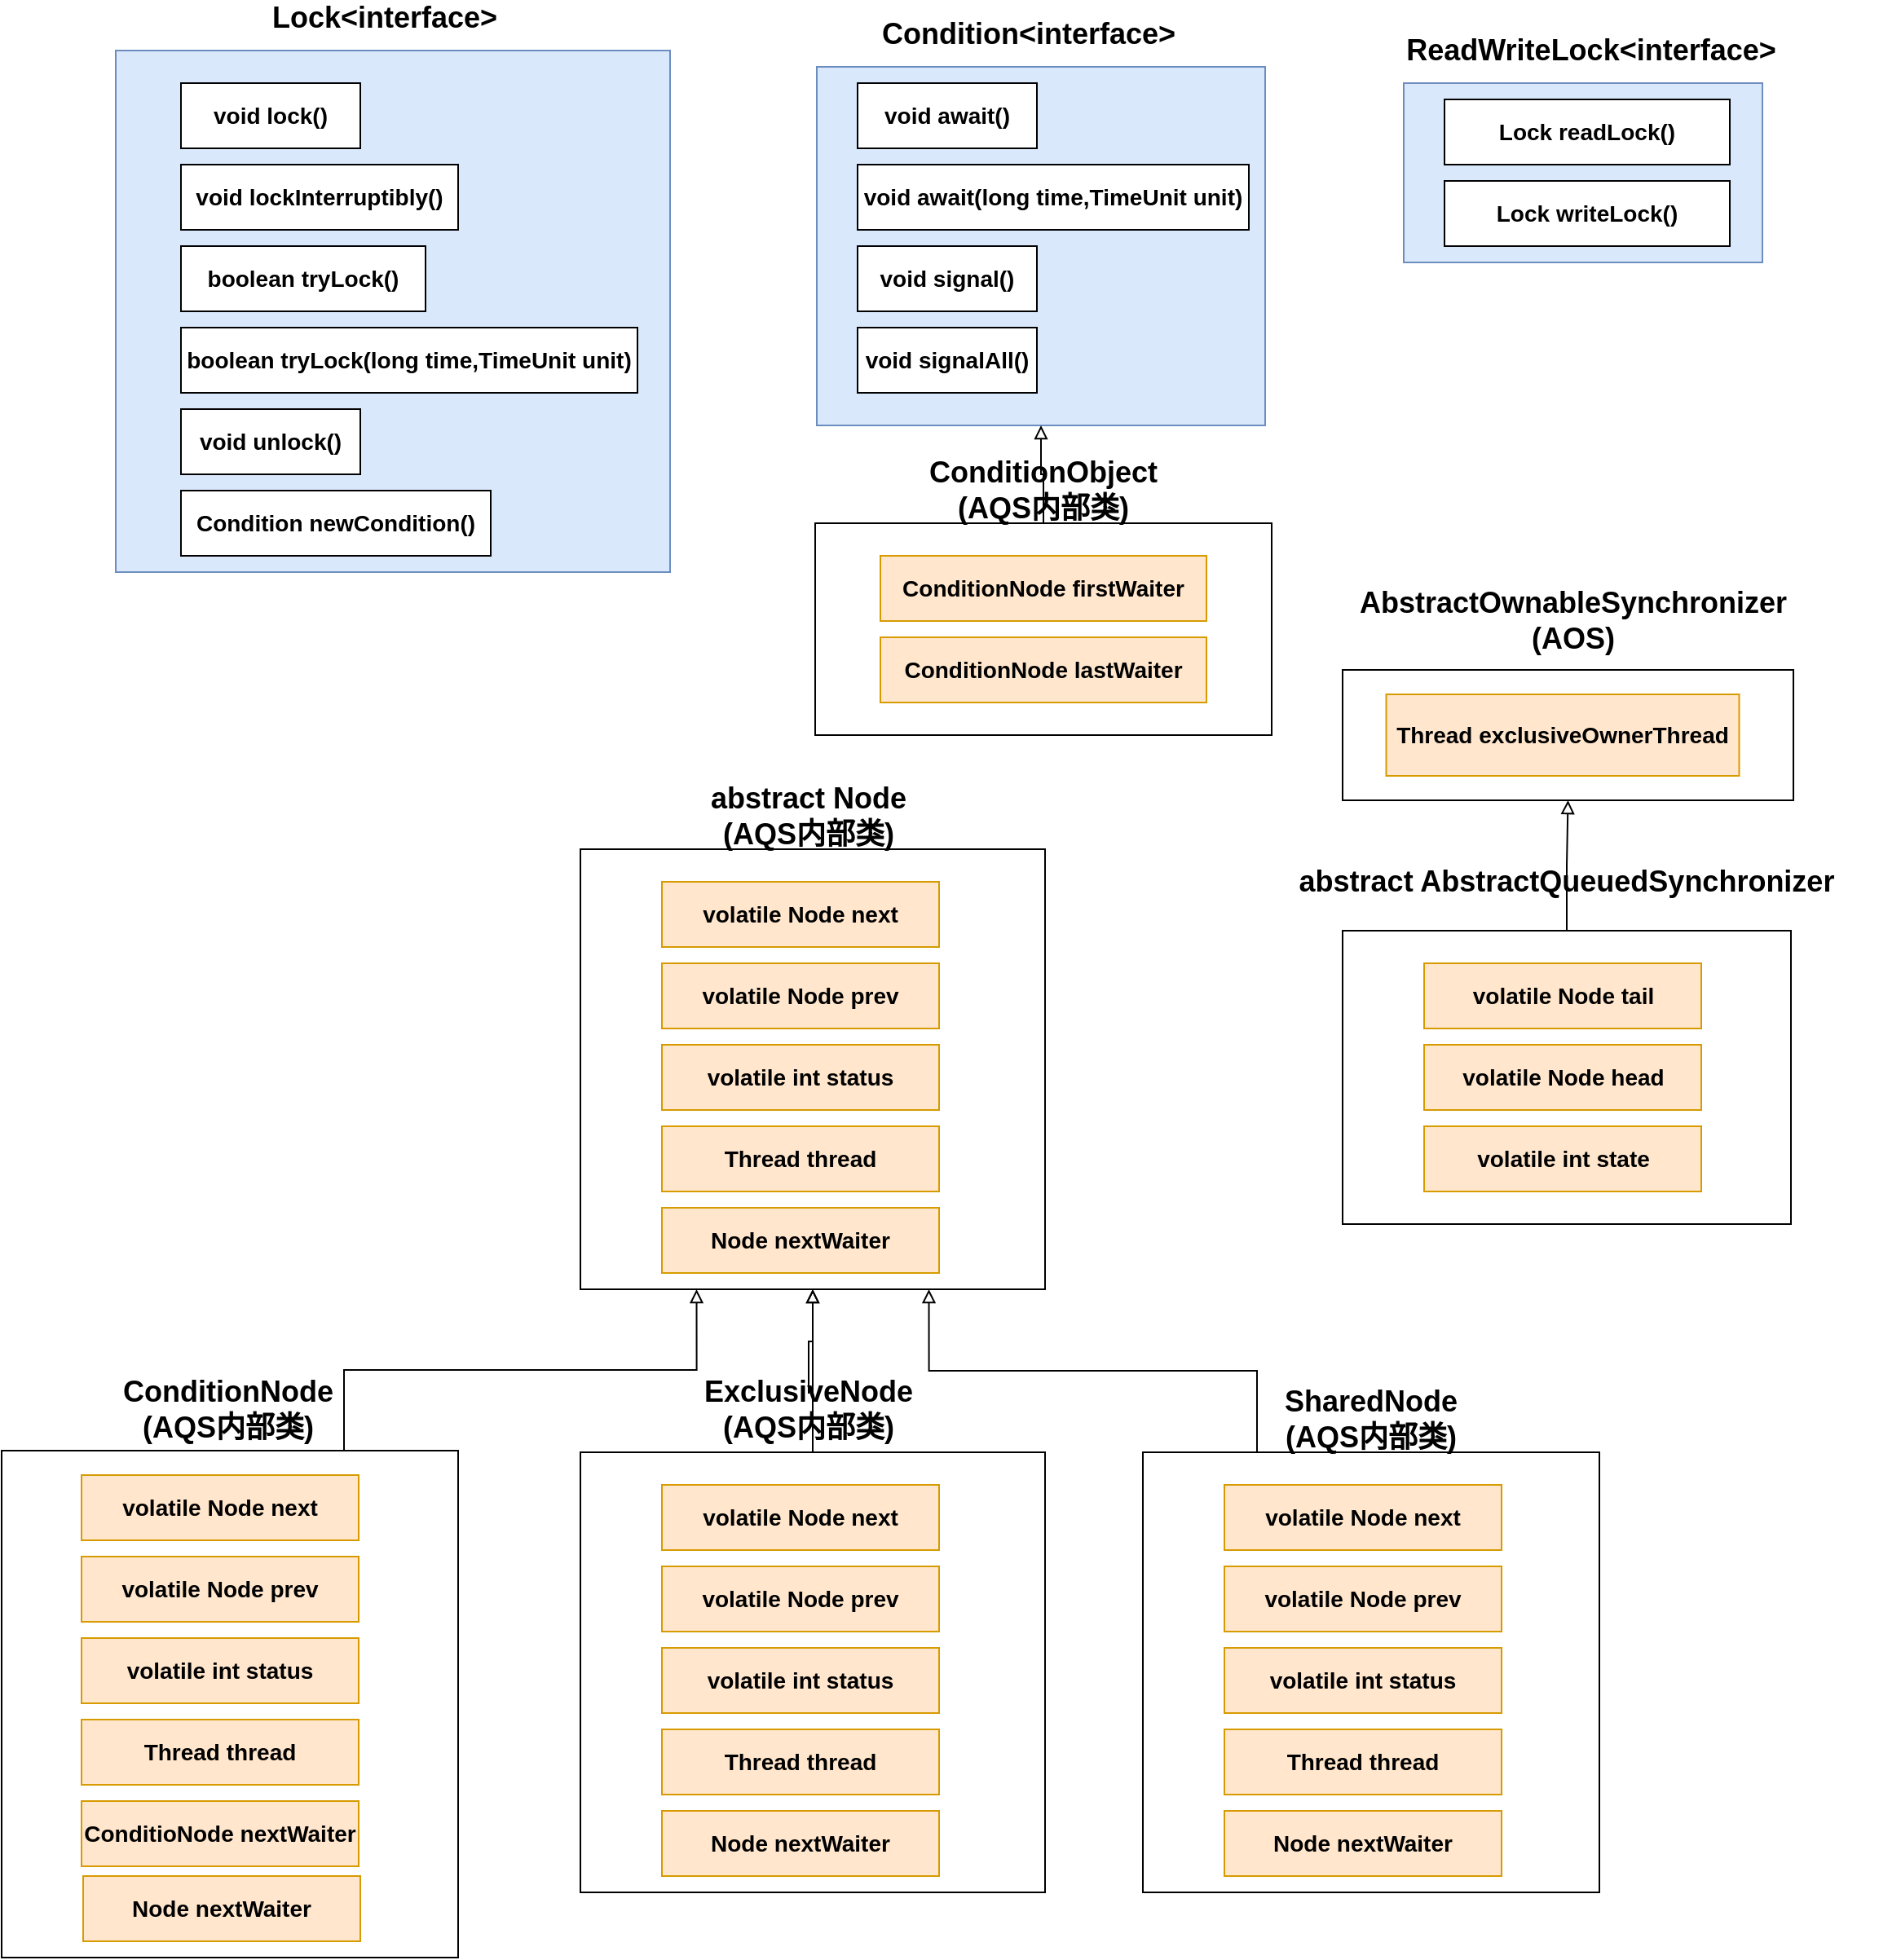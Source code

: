 <mxfile version="15.2.7" type="device"><diagram id="XyX-1XkigjB5kE1xOTUz" name="第 1 页"><mxGraphModel dx="2560" dy="1480" grid="1" gridSize="10" guides="1" tooltips="1" connect="1" arrows="1" fold="1" page="1" pageScale="1" pageWidth="827" pageHeight="1169" math="0" shadow="0"><root><mxCell id="0"/><mxCell id="1" parent="0"/><mxCell id="q1D1sy_uayq6WCI96nFD-1" value="" style="rounded=0;whiteSpace=wrap;html=1;fillColor=#dae8fc;strokeColor=#6c8ebf;" parent="1" vertex="1"><mxGeometry x="147" y="40" width="340" height="320" as="geometry"/></mxCell><mxCell id="q1D1sy_uayq6WCI96nFD-2" value="&lt;b&gt;&lt;font style=&quot;font-size: 14px&quot;&gt;void lock()&lt;/font&gt;&lt;/b&gt;" style="rounded=0;whiteSpace=wrap;html=1;" parent="1" vertex="1"><mxGeometry x="187" y="60" width="110" height="40" as="geometry"/></mxCell><mxCell id="q1D1sy_uayq6WCI96nFD-3" value="&lt;b&gt;&lt;font style=&quot;font-size: 14px&quot;&gt;boolean tryLock()&lt;/font&gt;&lt;/b&gt;" style="rounded=0;whiteSpace=wrap;html=1;" parent="1" vertex="1"><mxGeometry x="187" y="160" width="150" height="40" as="geometry"/></mxCell><mxCell id="q1D1sy_uayq6WCI96nFD-4" value="&lt;b&gt;&lt;font style=&quot;font-size: 14px&quot;&gt;boolean tryLock(long time,TimeUnit unit)&lt;/font&gt;&lt;/b&gt;" style="rounded=0;whiteSpace=wrap;html=1;" parent="1" vertex="1"><mxGeometry x="187" y="210" width="280" height="40" as="geometry"/></mxCell><mxCell id="q1D1sy_uayq6WCI96nFD-5" value="&lt;b&gt;&lt;font style=&quot;font-size: 14px&quot;&gt;void unlock()&lt;/font&gt;&lt;/b&gt;" style="rounded=0;whiteSpace=wrap;html=1;" parent="1" vertex="1"><mxGeometry x="187" y="260" width="110" height="40" as="geometry"/></mxCell><mxCell id="q1D1sy_uayq6WCI96nFD-6" value="&lt;b&gt;&lt;font style=&quot;font-size: 14px&quot;&gt;Condition newCondition()&lt;/font&gt;&lt;/b&gt;" style="rounded=0;whiteSpace=wrap;html=1;" parent="1" vertex="1"><mxGeometry x="187" y="310" width="190" height="40" as="geometry"/></mxCell><mxCell id="q1D1sy_uayq6WCI96nFD-7" value="&lt;b&gt;&lt;font style=&quot;font-size: 18px&quot;&gt;Lock&amp;lt;interface&amp;gt;&lt;/font&gt;&lt;/b&gt;" style="text;html=1;strokeColor=none;fillColor=none;align=center;verticalAlign=middle;whiteSpace=wrap;rounded=0;" parent="1" vertex="1"><mxGeometry x="292" y="10" width="40" height="20" as="geometry"/></mxCell><mxCell id="q1D1sy_uayq6WCI96nFD-9" value="" style="rounded=0;whiteSpace=wrap;html=1;fillColor=#dae8fc;strokeColor=#6c8ebf;" parent="1" vertex="1"><mxGeometry x="577" y="50" width="275" height="220" as="geometry"/></mxCell><mxCell id="q1D1sy_uayq6WCI96nFD-10" value="&lt;b&gt;&lt;font style=&quot;font-size: 14px&quot;&gt;void await()&lt;/font&gt;&lt;/b&gt;" style="rounded=0;whiteSpace=wrap;html=1;" parent="1" vertex="1"><mxGeometry x="602" y="60" width="110" height="40" as="geometry"/></mxCell><mxCell id="q1D1sy_uayq6WCI96nFD-11" value="&lt;b&gt;&lt;font style=&quot;font-size: 14px&quot;&gt;void await(long time,TimeUnit unit)&lt;/font&gt;&lt;/b&gt;" style="rounded=0;whiteSpace=wrap;html=1;" parent="1" vertex="1"><mxGeometry x="602" y="110" width="240" height="40" as="geometry"/></mxCell><mxCell id="q1D1sy_uayq6WCI96nFD-13" value="&lt;b&gt;&lt;font style=&quot;font-size: 14px&quot;&gt;void signal()&lt;/font&gt;&lt;/b&gt;" style="rounded=0;whiteSpace=wrap;html=1;" parent="1" vertex="1"><mxGeometry x="602" y="160" width="110" height="40" as="geometry"/></mxCell><mxCell id="q1D1sy_uayq6WCI96nFD-14" value="&lt;b&gt;&lt;font style=&quot;font-size: 14px&quot;&gt;void signalAll()&lt;/font&gt;&lt;/b&gt;" style="rounded=0;whiteSpace=wrap;html=1;" parent="1" vertex="1"><mxGeometry x="602" y="210" width="110" height="40" as="geometry"/></mxCell><mxCell id="q1D1sy_uayq6WCI96nFD-15" value="&lt;b&gt;&lt;font style=&quot;font-size: 18px&quot;&gt;Condition&amp;lt;interface&amp;gt;&lt;/font&gt;&lt;/b&gt;" style="text;html=1;strokeColor=none;fillColor=none;align=center;verticalAlign=middle;whiteSpace=wrap;rounded=0;" parent="1" vertex="1"><mxGeometry x="687" y="20" width="40" height="20" as="geometry"/></mxCell><mxCell id="q1D1sy_uayq6WCI96nFD-18" value="&lt;b&gt;&lt;font style=&quot;font-size: 14px&quot;&gt;void lockInterruptibly()&lt;/font&gt;&lt;/b&gt;" style="rounded=0;whiteSpace=wrap;html=1;" parent="1" vertex="1"><mxGeometry x="187" y="110" width="170" height="40" as="geometry"/></mxCell><mxCell id="NcySE1CUWMP8a731EtqM-6" style="edgeStyle=orthogonalEdgeStyle;rounded=0;orthogonalLoop=1;jettySize=auto;html=1;exitX=0.5;exitY=0;exitDx=0;exitDy=0;entryX=0.5;entryY=1;entryDx=0;entryDy=0;endArrow=block;endFill=0;" parent="1" source="q1D1sy_uayq6WCI96nFD-21" target="NcySE1CUWMP8a731EtqM-1" edge="1"><mxGeometry relative="1" as="geometry"/></mxCell><mxCell id="q1D1sy_uayq6WCI96nFD-21" value="" style="rounded=0;whiteSpace=wrap;html=1;" parent="1" vertex="1"><mxGeometry x="899.5" y="580" width="275" height="180" as="geometry"/></mxCell><mxCell id="q1D1sy_uayq6WCI96nFD-22" value="&lt;b&gt;&lt;font style=&quot;font-size: 18px&quot;&gt;abstract AbstractQueuedSynchronizer&lt;/font&gt;&lt;/b&gt;" style="text;html=1;strokeColor=none;fillColor=none;align=center;verticalAlign=middle;whiteSpace=wrap;rounded=0;" parent="1" vertex="1"><mxGeometry x="837" y="540" width="400" height="20" as="geometry"/></mxCell><mxCell id="q1D1sy_uayq6WCI96nFD-23" value="&lt;b&gt;&lt;font style=&quot;font-size: 14px&quot;&gt;volatile Node tail&lt;/font&gt;&lt;/b&gt;" style="rounded=0;whiteSpace=wrap;html=1;fillColor=#ffe6cc;strokeColor=#d79b00;" parent="1" vertex="1"><mxGeometry x="949.5" y="600" width="170" height="40" as="geometry"/></mxCell><mxCell id="q1D1sy_uayq6WCI96nFD-24" value="&lt;b&gt;&lt;font style=&quot;font-size: 14px&quot;&gt;volatile int state&lt;/font&gt;&lt;/b&gt;" style="rounded=0;whiteSpace=wrap;html=1;fillColor=#ffe6cc;strokeColor=#d79b00;" parent="1" vertex="1"><mxGeometry x="949.5" y="700" width="170" height="40" as="geometry"/></mxCell><mxCell id="q1D1sy_uayq6WCI96nFD-26" value="&lt;b&gt;&lt;font style=&quot;font-size: 14px&quot;&gt;volatile Node head&lt;/font&gt;&lt;/b&gt;" style="rounded=0;whiteSpace=wrap;html=1;fillColor=#ffe6cc;strokeColor=#d79b00;" parent="1" vertex="1"><mxGeometry x="949.5" y="650" width="170" height="40" as="geometry"/></mxCell><mxCell id="q1D1sy_uayq6WCI96nFD-28" value="" style="rounded=0;whiteSpace=wrap;html=1;" parent="1" vertex="1"><mxGeometry x="432" y="530" width="285" height="270" as="geometry"/></mxCell><mxCell id="q1D1sy_uayq6WCI96nFD-29" value="&lt;b&gt;&lt;font style=&quot;font-size: 18px&quot;&gt;abstract Node&lt;br&gt;(AQS内部类)&lt;br&gt;&lt;/font&gt;&lt;/b&gt;" style="text;html=1;strokeColor=none;fillColor=none;align=center;verticalAlign=middle;whiteSpace=wrap;rounded=0;" parent="1" vertex="1"><mxGeometry x="492" y="500" width="160" height="20" as="geometry"/></mxCell><mxCell id="q1D1sy_uayq6WCI96nFD-30" value="&lt;b&gt;&lt;font style=&quot;font-size: 14px&quot;&gt;volatile Node next&lt;/font&gt;&lt;/b&gt;" style="rounded=0;whiteSpace=wrap;html=1;fillColor=#ffe6cc;strokeColor=#d79b00;" parent="1" vertex="1"><mxGeometry x="482" y="550" width="170" height="40" as="geometry"/></mxCell><mxCell id="q1D1sy_uayq6WCI96nFD-31" value="&lt;b&gt;&lt;font style=&quot;font-size: 14px&quot;&gt;volatile int status&lt;/font&gt;&lt;/b&gt;" style="rounded=0;whiteSpace=wrap;html=1;fillColor=#ffe6cc;strokeColor=#d79b00;" parent="1" vertex="1"><mxGeometry x="482" y="650" width="170" height="40" as="geometry"/></mxCell><mxCell id="q1D1sy_uayq6WCI96nFD-32" value="&lt;b&gt;&lt;font style=&quot;font-size: 14px&quot;&gt;volatile Node prev&lt;/font&gt;&lt;/b&gt;" style="rounded=0;whiteSpace=wrap;html=1;fillColor=#ffe6cc;strokeColor=#d79b00;" parent="1" vertex="1"><mxGeometry x="482" y="600" width="170" height="40" as="geometry"/></mxCell><mxCell id="q1D1sy_uayq6WCI96nFD-34" value="&lt;b&gt;&lt;font style=&quot;font-size: 14px&quot;&gt;Thread thread&lt;/font&gt;&lt;/b&gt;" style="rounded=0;whiteSpace=wrap;html=1;fillColor=#ffe6cc;strokeColor=#d79b00;" parent="1" vertex="1"><mxGeometry x="482" y="700" width="170" height="40" as="geometry"/></mxCell><mxCell id="2loGwEj02w0Q_R4spEEs-96" style="edgeStyle=orthogonalEdgeStyle;rounded=0;orthogonalLoop=1;jettySize=auto;html=1;exitX=0.75;exitY=0;exitDx=0;exitDy=0;entryX=0.25;entryY=1;entryDx=0;entryDy=0;endArrow=block;endFill=0;" parent="1" source="q1D1sy_uayq6WCI96nFD-35" target="q1D1sy_uayq6WCI96nFD-28" edge="1"><mxGeometry relative="1" as="geometry"/></mxCell><mxCell id="q1D1sy_uayq6WCI96nFD-35" value="" style="rounded=0;whiteSpace=wrap;html=1;" parent="1" vertex="1"><mxGeometry x="77" y="899" width="280" height="311" as="geometry"/></mxCell><mxCell id="q1D1sy_uayq6WCI96nFD-36" value="&lt;b&gt;&lt;font style=&quot;font-size: 18px&quot;&gt;ConditionNode&lt;br&gt;(AQS内部类)&lt;br&gt;&lt;/font&gt;&lt;/b&gt;" style="text;html=1;strokeColor=none;fillColor=none;align=center;verticalAlign=middle;whiteSpace=wrap;rounded=0;" parent="1" vertex="1"><mxGeometry x="136" y="864" width="160" height="20" as="geometry"/></mxCell><mxCell id="q1D1sy_uayq6WCI96nFD-37" value="&lt;b&gt;&lt;font style=&quot;font-size: 14px&quot;&gt;volatile Node next&lt;/font&gt;&lt;/b&gt;" style="rounded=0;whiteSpace=wrap;html=1;fillColor=#ffe6cc;strokeColor=#d79b00;" parent="1" vertex="1"><mxGeometry x="126" y="914" width="170" height="40" as="geometry"/></mxCell><mxCell id="q1D1sy_uayq6WCI96nFD-38" value="&lt;b&gt;&lt;font style=&quot;font-size: 14px&quot;&gt;volatile int status&lt;/font&gt;&lt;/b&gt;" style="rounded=0;whiteSpace=wrap;html=1;fillColor=#ffe6cc;strokeColor=#d79b00;" parent="1" vertex="1"><mxGeometry x="126" y="1014" width="170" height="40" as="geometry"/></mxCell><mxCell id="q1D1sy_uayq6WCI96nFD-39" value="&lt;b&gt;&lt;font style=&quot;font-size: 14px&quot;&gt;volatile Node prev&lt;/font&gt;&lt;/b&gt;" style="rounded=0;whiteSpace=wrap;html=1;fillColor=#ffe6cc;strokeColor=#d79b00;" parent="1" vertex="1"><mxGeometry x="126" y="964" width="170" height="40" as="geometry"/></mxCell><mxCell id="q1D1sy_uayq6WCI96nFD-40" value="&lt;b&gt;&lt;font style=&quot;font-size: 14px&quot;&gt;Thread thread&lt;/font&gt;&lt;/b&gt;" style="rounded=0;whiteSpace=wrap;html=1;fillColor=#ffe6cc;strokeColor=#d79b00;" parent="1" vertex="1"><mxGeometry x="126" y="1064" width="170" height="40" as="geometry"/></mxCell><mxCell id="q1D1sy_uayq6WCI96nFD-41" value="&lt;b&gt;&lt;font style=&quot;font-size: 14px&quot;&gt;ConditioNode nextWaiter&lt;/font&gt;&lt;/b&gt;" style="rounded=0;whiteSpace=wrap;html=1;fillColor=#ffe6cc;strokeColor=#d79b00;" parent="1" vertex="1"><mxGeometry x="126" y="1114" width="170" height="40" as="geometry"/></mxCell><mxCell id="2loGwEj02w0Q_R4spEEs-94" style="edgeStyle=orthogonalEdgeStyle;rounded=0;orthogonalLoop=1;jettySize=auto;html=1;exitX=0.5;exitY=0;exitDx=0;exitDy=0;entryX=0.5;entryY=1;entryDx=0;entryDy=0;endArrow=block;endFill=0;" parent="1" source="q1D1sy_uayq6WCI96nFD-49" target="q1D1sy_uayq6WCI96nFD-28" edge="1"><mxGeometry relative="1" as="geometry"/></mxCell><mxCell id="q1D1sy_uayq6WCI96nFD-49" value="" style="rounded=0;whiteSpace=wrap;html=1;" parent="1" vertex="1"><mxGeometry x="432" y="900" width="285" height="270" as="geometry"/></mxCell><mxCell id="AuhJYrQyegkn5J5JUMWZ-1" value="" style="edgeStyle=orthogonalEdgeStyle;rounded=0;orthogonalLoop=1;jettySize=auto;html=1;endArrow=block;endFill=0;" parent="1" source="q1D1sy_uayq6WCI96nFD-50" target="q1D1sy_uayq6WCI96nFD-28" edge="1"><mxGeometry relative="1" as="geometry"/></mxCell><mxCell id="q1D1sy_uayq6WCI96nFD-50" value="&lt;b&gt;&lt;font style=&quot;font-size: 18px&quot;&gt;ExclusiveNode&lt;br&gt;(AQS内部类)&lt;br&gt;&lt;/font&gt;&lt;/b&gt;" style="text;html=1;strokeColor=none;fillColor=none;align=center;verticalAlign=middle;whiteSpace=wrap;rounded=0;" parent="1" vertex="1"><mxGeometry x="492" y="864" width="160" height="20" as="geometry"/></mxCell><mxCell id="q1D1sy_uayq6WCI96nFD-51" value="&lt;b&gt;&lt;font style=&quot;font-size: 14px&quot;&gt;volatile Node next&lt;/font&gt;&lt;/b&gt;" style="rounded=0;whiteSpace=wrap;html=1;fillColor=#ffe6cc;strokeColor=#d79b00;" parent="1" vertex="1"><mxGeometry x="482" y="920" width="170" height="40" as="geometry"/></mxCell><mxCell id="q1D1sy_uayq6WCI96nFD-52" value="&lt;b&gt;&lt;font style=&quot;font-size: 14px&quot;&gt;volatile int status&lt;/font&gt;&lt;/b&gt;" style="rounded=0;whiteSpace=wrap;html=1;fillColor=#ffe6cc;strokeColor=#d79b00;" parent="1" vertex="1"><mxGeometry x="482" y="1020" width="170" height="40" as="geometry"/></mxCell><mxCell id="q1D1sy_uayq6WCI96nFD-53" value="&lt;b&gt;&lt;font style=&quot;font-size: 14px&quot;&gt;volatile Node prev&lt;/font&gt;&lt;/b&gt;" style="rounded=0;whiteSpace=wrap;html=1;fillColor=#ffe6cc;strokeColor=#d79b00;" parent="1" vertex="1"><mxGeometry x="482" y="970" width="170" height="40" as="geometry"/></mxCell><mxCell id="q1D1sy_uayq6WCI96nFD-54" value="&lt;b&gt;&lt;font style=&quot;font-size: 14px&quot;&gt;Thread thread&lt;/font&gt;&lt;/b&gt;" style="rounded=0;whiteSpace=wrap;html=1;fillColor=#ffe6cc;strokeColor=#d79b00;" parent="1" vertex="1"><mxGeometry x="482" y="1070" width="170" height="40" as="geometry"/></mxCell><mxCell id="2loGwEj02w0Q_R4spEEs-95" style="edgeStyle=orthogonalEdgeStyle;rounded=0;orthogonalLoop=1;jettySize=auto;html=1;exitX=0.25;exitY=0;exitDx=0;exitDy=0;entryX=0.75;entryY=1;entryDx=0;entryDy=0;endArrow=block;endFill=0;" parent="1" source="q1D1sy_uayq6WCI96nFD-55" target="q1D1sy_uayq6WCI96nFD-28" edge="1"><mxGeometry relative="1" as="geometry"/></mxCell><mxCell id="q1D1sy_uayq6WCI96nFD-55" value="" style="rounded=0;whiteSpace=wrap;html=1;" parent="1" vertex="1"><mxGeometry x="777" y="900" width="280" height="270" as="geometry"/></mxCell><mxCell id="q1D1sy_uayq6WCI96nFD-56" value="&lt;b&gt;&lt;font style=&quot;font-size: 18px&quot;&gt;SharedNode&lt;br&gt;(AQS内部类)&lt;br&gt;&lt;/font&gt;&lt;/b&gt;" style="text;html=1;strokeColor=none;fillColor=none;align=center;verticalAlign=middle;whiteSpace=wrap;rounded=0;" parent="1" vertex="1"><mxGeometry x="837" y="870" width="160" height="20" as="geometry"/></mxCell><mxCell id="q1D1sy_uayq6WCI96nFD-57" value="&lt;b&gt;&lt;font style=&quot;font-size: 14px&quot;&gt;volatile Node next&lt;/font&gt;&lt;/b&gt;" style="rounded=0;whiteSpace=wrap;html=1;fillColor=#ffe6cc;strokeColor=#d79b00;" parent="1" vertex="1"><mxGeometry x="827" y="920" width="170" height="40" as="geometry"/></mxCell><mxCell id="q1D1sy_uayq6WCI96nFD-58" value="&lt;b&gt;&lt;font style=&quot;font-size: 14px&quot;&gt;volatile int status&lt;/font&gt;&lt;/b&gt;" style="rounded=0;whiteSpace=wrap;html=1;fillColor=#ffe6cc;strokeColor=#d79b00;" parent="1" vertex="1"><mxGeometry x="827" y="1020" width="170" height="40" as="geometry"/></mxCell><mxCell id="q1D1sy_uayq6WCI96nFD-59" value="&lt;b&gt;&lt;font style=&quot;font-size: 14px&quot;&gt;volatile Node prev&lt;/font&gt;&lt;/b&gt;" style="rounded=0;whiteSpace=wrap;html=1;fillColor=#ffe6cc;strokeColor=#d79b00;" parent="1" vertex="1"><mxGeometry x="827" y="970" width="170" height="40" as="geometry"/></mxCell><mxCell id="q1D1sy_uayq6WCI96nFD-60" value="&lt;b&gt;&lt;font style=&quot;font-size: 14px&quot;&gt;Thread thread&lt;/font&gt;&lt;/b&gt;" style="rounded=0;whiteSpace=wrap;html=1;fillColor=#ffe6cc;strokeColor=#d79b00;" parent="1" vertex="1"><mxGeometry x="827" y="1070" width="170" height="40" as="geometry"/></mxCell><mxCell id="q1D1sy_uayq6WCI96nFD-73" style="edgeStyle=orthogonalEdgeStyle;rounded=0;orthogonalLoop=1;jettySize=auto;html=1;exitX=0.5;exitY=0;exitDx=0;exitDy=0;entryX=0.5;entryY=1;entryDx=0;entryDy=0;endArrow=block;endFill=0;" parent="1" source="q1D1sy_uayq6WCI96nFD-65" target="q1D1sy_uayq6WCI96nFD-9" edge="1"><mxGeometry relative="1" as="geometry"/></mxCell><mxCell id="q1D1sy_uayq6WCI96nFD-65" value="" style="rounded=0;whiteSpace=wrap;html=1;" parent="1" vertex="1"><mxGeometry x="576" y="330" width="280" height="130" as="geometry"/></mxCell><mxCell id="q1D1sy_uayq6WCI96nFD-66" value="&lt;b&gt;&lt;font style=&quot;font-size: 18px&quot;&gt;ConditionObject&lt;br&gt;(AQS内部类)&lt;br&gt;&lt;/font&gt;&lt;/b&gt;" style="text;html=1;strokeColor=none;fillColor=none;align=center;verticalAlign=middle;whiteSpace=wrap;rounded=0;" parent="1" vertex="1"><mxGeometry x="636" y="300" width="160" height="20" as="geometry"/></mxCell><mxCell id="q1D1sy_uayq6WCI96nFD-67" value="&lt;b&gt;&lt;font style=&quot;font-size: 14px&quot;&gt;ConditionNode firstWaiter&lt;/font&gt;&lt;/b&gt;" style="rounded=0;whiteSpace=wrap;html=1;fillColor=#ffe6cc;strokeColor=#d79b00;" parent="1" vertex="1"><mxGeometry x="616" y="350" width="200" height="40" as="geometry"/></mxCell><mxCell id="q1D1sy_uayq6WCI96nFD-72" value="&lt;b&gt;&lt;font style=&quot;font-size: 14px&quot;&gt;ConditionNode lastWaiter&lt;/font&gt;&lt;/b&gt;" style="rounded=0;whiteSpace=wrap;html=1;fillColor=#ffe6cc;strokeColor=#d79b00;" parent="1" vertex="1"><mxGeometry x="616" y="400" width="200" height="40" as="geometry"/></mxCell><mxCell id="2loGwEj02w0Q_R4spEEs-1" value="" style="rounded=0;whiteSpace=wrap;html=1;fillColor=#dae8fc;strokeColor=#6c8ebf;" parent="1" vertex="1"><mxGeometry x="937" y="60" width="220" height="110" as="geometry"/></mxCell><mxCell id="2loGwEj02w0Q_R4spEEs-2" value="&lt;b&gt;&lt;font style=&quot;font-size: 14px&quot;&gt;Lock readLock()&lt;/font&gt;&lt;/b&gt;" style="rounded=0;whiteSpace=wrap;html=1;" parent="1" vertex="1"><mxGeometry x="962" y="70" width="175" height="40" as="geometry"/></mxCell><mxCell id="2loGwEj02w0Q_R4spEEs-6" value="&lt;b&gt;&lt;font style=&quot;font-size: 18px&quot;&gt;ReadWriteLock&amp;lt;interface&amp;gt;&lt;/font&gt;&lt;/b&gt;" style="text;html=1;strokeColor=none;fillColor=none;align=center;verticalAlign=middle;whiteSpace=wrap;rounded=0;" parent="1" vertex="1"><mxGeometry x="1032" y="30" width="40" height="20" as="geometry"/></mxCell><mxCell id="2loGwEj02w0Q_R4spEEs-7" value="&lt;b&gt;&lt;font style=&quot;font-size: 14px&quot;&gt;Lock writeLock()&lt;/font&gt;&lt;/b&gt;" style="rounded=0;whiteSpace=wrap;html=1;" parent="1" vertex="1"><mxGeometry x="962" y="120" width="175" height="40" as="geometry"/></mxCell><mxCell id="AuhJYrQyegkn5J5JUMWZ-2" value="&lt;b&gt;&lt;font style=&quot;font-size: 14px&quot;&gt;Node nextWaiter&lt;/font&gt;&lt;/b&gt;" style="rounded=0;whiteSpace=wrap;html=1;fillColor=#ffe6cc;strokeColor=#d79b00;" parent="1" vertex="1"><mxGeometry x="482" y="750" width="170" height="40" as="geometry"/></mxCell><mxCell id="AuhJYrQyegkn5J5JUMWZ-3" value="&lt;b&gt;&lt;font style=&quot;font-size: 14px&quot;&gt;Node nextWaiter&lt;/font&gt;&lt;/b&gt;" style="rounded=0;whiteSpace=wrap;html=1;fillColor=#ffe6cc;strokeColor=#d79b00;" parent="1" vertex="1"><mxGeometry x="482" y="1120" width="170" height="40" as="geometry"/></mxCell><mxCell id="AuhJYrQyegkn5J5JUMWZ-4" value="&lt;b&gt;&lt;font style=&quot;font-size: 14px&quot;&gt;Node nextWaiter&lt;/font&gt;&lt;/b&gt;" style="rounded=0;whiteSpace=wrap;html=1;fillColor=#ffe6cc;strokeColor=#d79b00;" parent="1" vertex="1"><mxGeometry x="827" y="1120" width="170" height="40" as="geometry"/></mxCell><mxCell id="AuhJYrQyegkn5J5JUMWZ-5" value="&lt;b&gt;&lt;font style=&quot;font-size: 14px&quot;&gt;Node nextWaiter&lt;/font&gt;&lt;/b&gt;" style="rounded=0;whiteSpace=wrap;html=1;fillColor=#ffe6cc;strokeColor=#d79b00;" parent="1" vertex="1"><mxGeometry x="127" y="1160" width="170" height="40" as="geometry"/></mxCell><mxCell id="NcySE1CUWMP8a731EtqM-1" value="" style="rounded=0;whiteSpace=wrap;html=1;" parent="1" vertex="1"><mxGeometry x="899.5" y="420" width="276.5" height="80" as="geometry"/></mxCell><mxCell id="NcySE1CUWMP8a731EtqM-2" value="&lt;b&gt;&lt;font style=&quot;font-size: 18px&quot;&gt;AbstractOwnableSynchronizer&lt;br&gt;(AOS)&lt;br&gt;&lt;/font&gt;&lt;/b&gt;" style="text;html=1;strokeColor=none;fillColor=none;align=center;verticalAlign=middle;whiteSpace=wrap;rounded=0;" parent="1" vertex="1"><mxGeometry x="841" y="380" width="400" height="20" as="geometry"/></mxCell><mxCell id="NcySE1CUWMP8a731EtqM-5" value="&lt;b&gt;&lt;font style=&quot;font-size: 14px&quot;&gt;Thread exclusiveOwnerThread&lt;/font&gt;&lt;/b&gt;" style="rounded=0;whiteSpace=wrap;html=1;fillColor=#ffe6cc;strokeColor=#d79b00;" parent="1" vertex="1"><mxGeometry x="926.25" y="435" width="216.5" height="50" as="geometry"/></mxCell></root></mxGraphModel></diagram></mxfile>